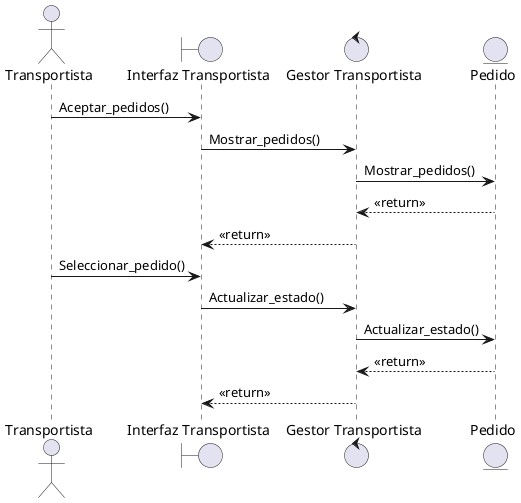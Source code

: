 @startuml

actor Transportista
boundary "Interfaz Transportista"
control "Gestor Transportista"
entity Pedido

Transportista -> "Interfaz Transportista": Aceptar_pedidos()
"Interfaz Transportista" -> "Gestor Transportista": Mostrar_pedidos()
"Gestor Transportista" -> Pedido: Mostrar_pedidos()
Pedido --> "Gestor Transportista": <<return>>
"Gestor Transportista" --> "Interfaz Transportista": <<return>>
Transportista -> "Interfaz Transportista": Seleccionar_pedido()
"Interfaz Transportista" -> "Gestor Transportista": Actualizar_estado()
"Gestor Transportista" -> Pedido: Actualizar_estado()
Pedido --> "Gestor Transportista": <<return>>
"Gestor Transportista" --> "Interfaz Transportista": <<return>>

@enduml
